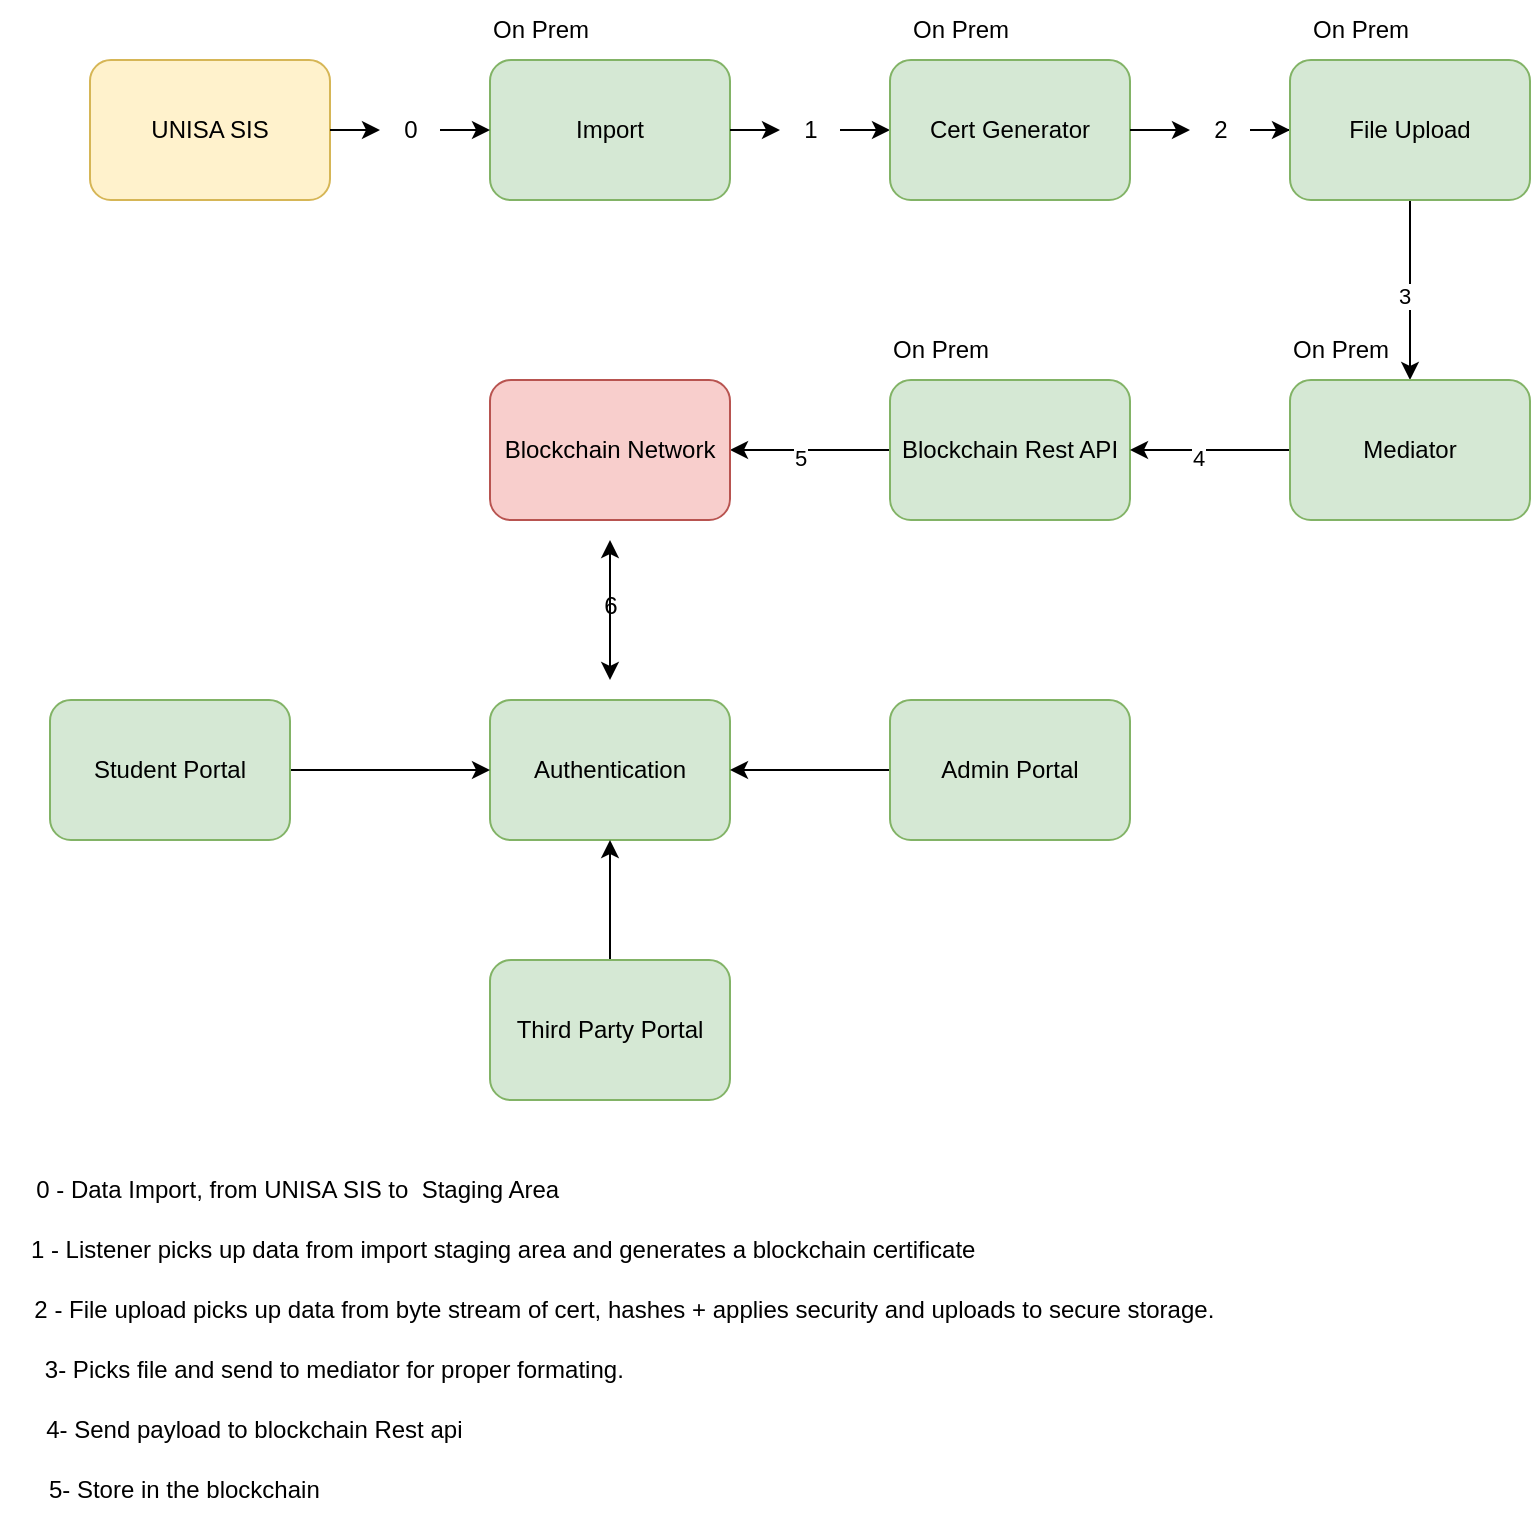 <mxfile version="25.0.0">
  <diagram name="Page-1" id="FtJa1fgnbFhqQgO1JibB">
    <mxGraphModel dx="1900" dy="557" grid="1" gridSize="10" guides="1" tooltips="1" connect="1" arrows="1" fold="1" page="1" pageScale="1" pageWidth="850" pageHeight="1100" math="0" shadow="0">
      <root>
        <mxCell id="0" />
        <mxCell id="1" parent="0" />
        <mxCell id="k3ovCwQThVza27bVeW9s-9" style="edgeStyle=orthogonalEdgeStyle;rounded=0;orthogonalLoop=1;jettySize=auto;html=1;" edge="1" parent="1" source="k3ovCwQThVza27bVeW9s-10" target="k3ovCwQThVza27bVeW9s-8">
          <mxGeometry relative="1" as="geometry" />
        </mxCell>
        <mxCell id="k3ovCwQThVza27bVeW9s-1" value="Import" style="rounded=1;whiteSpace=wrap;html=1;fillColor=#d5e8d4;strokeColor=#82b366;" vertex="1" parent="1">
          <mxGeometry x="240" y="40" width="120" height="70" as="geometry" />
        </mxCell>
        <mxCell id="k3ovCwQThVza27bVeW9s-5" style="edgeStyle=orthogonalEdgeStyle;rounded=0;orthogonalLoop=1;jettySize=auto;html=1;" edge="1" parent="1" source="k3ovCwQThVza27bVeW9s-6" target="k3ovCwQThVza27bVeW9s-1">
          <mxGeometry relative="1" as="geometry" />
        </mxCell>
        <mxCell id="k3ovCwQThVza27bVeW9s-2" value="UNISA SIS" style="rounded=1;whiteSpace=wrap;html=1;fillColor=#fff2cc;strokeColor=#d6b656;" vertex="1" parent="1">
          <mxGeometry x="40" y="40" width="120" height="70" as="geometry" />
        </mxCell>
        <mxCell id="k3ovCwQThVza27bVeW9s-7" value="0 - Data Import, from UNISA SIS to&amp;nbsp; Staging Area&amp;nbsp;" style="text;html=1;align=center;verticalAlign=middle;resizable=0;points=[];autosize=1;strokeColor=none;fillColor=none;" vertex="1" parent="1">
          <mxGeometry x="5" y="590" width="280" height="30" as="geometry" />
        </mxCell>
        <mxCell id="k3ovCwQThVza27bVeW9s-16" style="edgeStyle=orthogonalEdgeStyle;rounded=0;orthogonalLoop=1;jettySize=auto;html=1;entryX=0;entryY=0.5;entryDx=0;entryDy=0;" edge="1" parent="1" source="k3ovCwQThVza27bVeW9s-17" target="k3ovCwQThVza27bVeW9s-12">
          <mxGeometry relative="1" as="geometry" />
        </mxCell>
        <mxCell id="k3ovCwQThVza27bVeW9s-8" value="Cert Generator" style="rounded=1;whiteSpace=wrap;html=1;fillColor=#d5e8d4;strokeColor=#82b366;" vertex="1" parent="1">
          <mxGeometry x="440" y="40" width="120" height="70" as="geometry" />
        </mxCell>
        <mxCell id="k3ovCwQThVza27bVeW9s-11" value="&amp;nbsp; &amp;nbsp; 1 - Listener picks up data from import staging area and generates a blockchain certificate&lt;span style=&quot;white-space: pre;&quot;&gt;&#x9;&lt;/span&gt;" style="text;html=1;align=center;verticalAlign=middle;resizable=0;points=[];autosize=1;strokeColor=none;fillColor=none;" vertex="1" parent="1">
          <mxGeometry x="-5" y="620" width="510" height="30" as="geometry" />
        </mxCell>
        <mxCell id="k3ovCwQThVza27bVeW9s-26" style="edgeStyle=orthogonalEdgeStyle;rounded=0;orthogonalLoop=1;jettySize=auto;html=1;entryX=0.5;entryY=0;entryDx=0;entryDy=0;" edge="1" parent="1" source="k3ovCwQThVza27bVeW9s-12" target="k3ovCwQThVza27bVeW9s-25">
          <mxGeometry relative="1" as="geometry" />
        </mxCell>
        <mxCell id="k3ovCwQThVza27bVeW9s-27" value="3" style="edgeLabel;html=1;align=center;verticalAlign=middle;resizable=0;points=[];" vertex="1" connectable="0" parent="k3ovCwQThVza27bVeW9s-26">
          <mxGeometry x="0.058" y="-3" relative="1" as="geometry">
            <mxPoint as="offset" />
          </mxGeometry>
        </mxCell>
        <mxCell id="k3ovCwQThVza27bVeW9s-12" value="File Upload" style="rounded=1;whiteSpace=wrap;html=1;fillColor=#d5e8d4;strokeColor=#82b366;" vertex="1" parent="1">
          <mxGeometry x="640" y="40" width="120" height="70" as="geometry" />
        </mxCell>
        <mxCell id="k3ovCwQThVza27bVeW9s-19" value="&amp;nbsp; &amp;nbsp; 2 - File upload picks up data from byte stream of cert, hashes + applies security and uploads to secure storage." style="text;html=1;align=center;verticalAlign=middle;resizable=0;points=[];autosize=1;strokeColor=none;fillColor=none;" vertex="1" parent="1">
          <mxGeometry x="-5" y="650" width="610" height="30" as="geometry" />
        </mxCell>
        <mxCell id="k3ovCwQThVza27bVeW9s-21" value="" style="edgeStyle=orthogonalEdgeStyle;rounded=0;orthogonalLoop=1;jettySize=auto;html=1;entryX=0;entryY=0.5;entryDx=0;entryDy=0;" edge="1" parent="1" source="k3ovCwQThVza27bVeW9s-8" target="k3ovCwQThVza27bVeW9s-17">
          <mxGeometry relative="1" as="geometry">
            <mxPoint x="560" y="75" as="sourcePoint" />
            <mxPoint x="640" y="75" as="targetPoint" />
          </mxGeometry>
        </mxCell>
        <mxCell id="k3ovCwQThVza27bVeW9s-17" value="2" style="text;html=1;align=center;verticalAlign=middle;resizable=0;points=[];autosize=1;strokeColor=none;fillColor=none;" vertex="1" parent="1">
          <mxGeometry x="590" y="60" width="30" height="30" as="geometry" />
        </mxCell>
        <mxCell id="k3ovCwQThVza27bVeW9s-22" value="" style="edgeStyle=orthogonalEdgeStyle;rounded=0;orthogonalLoop=1;jettySize=auto;html=1;" edge="1" parent="1" source="k3ovCwQThVza27bVeW9s-1" target="k3ovCwQThVza27bVeW9s-10">
          <mxGeometry relative="1" as="geometry">
            <mxPoint x="360" y="75" as="sourcePoint" />
            <mxPoint x="440" y="75" as="targetPoint" />
          </mxGeometry>
        </mxCell>
        <mxCell id="k3ovCwQThVza27bVeW9s-10" value="1" style="text;html=1;align=center;verticalAlign=middle;resizable=0;points=[];autosize=1;strokeColor=none;fillColor=none;" vertex="1" parent="1">
          <mxGeometry x="385" y="60" width="30" height="30" as="geometry" />
        </mxCell>
        <mxCell id="k3ovCwQThVza27bVeW9s-23" value="" style="edgeStyle=orthogonalEdgeStyle;rounded=0;orthogonalLoop=1;jettySize=auto;html=1;" edge="1" parent="1" source="k3ovCwQThVza27bVeW9s-2" target="k3ovCwQThVza27bVeW9s-6">
          <mxGeometry relative="1" as="geometry">
            <mxPoint x="160" y="75" as="sourcePoint" />
            <mxPoint x="240" y="75" as="targetPoint" />
          </mxGeometry>
        </mxCell>
        <mxCell id="k3ovCwQThVza27bVeW9s-6" value="0" style="text;html=1;align=center;verticalAlign=middle;resizable=0;points=[];autosize=1;strokeColor=none;fillColor=none;" vertex="1" parent="1">
          <mxGeometry x="185" y="60" width="30" height="30" as="geometry" />
        </mxCell>
        <mxCell id="k3ovCwQThVza27bVeW9s-35" style="edgeStyle=orthogonalEdgeStyle;rounded=0;orthogonalLoop=1;jettySize=auto;html=1;entryX=1;entryY=0.5;entryDx=0;entryDy=0;" edge="1" parent="1" source="k3ovCwQThVza27bVeW9s-24" target="k3ovCwQThVza27bVeW9s-34">
          <mxGeometry relative="1" as="geometry" />
        </mxCell>
        <mxCell id="k3ovCwQThVza27bVeW9s-36" value="5" style="edgeLabel;html=1;align=center;verticalAlign=middle;resizable=0;points=[];" vertex="1" connectable="0" parent="k3ovCwQThVza27bVeW9s-35">
          <mxGeometry x="0.14" y="4" relative="1" as="geometry">
            <mxPoint as="offset" />
          </mxGeometry>
        </mxCell>
        <mxCell id="k3ovCwQThVza27bVeW9s-24" value="Blockchain Rest API" style="rounded=1;whiteSpace=wrap;html=1;fillColor=#d5e8d4;strokeColor=#82b366;" vertex="1" parent="1">
          <mxGeometry x="440" y="200" width="120" height="70" as="geometry" />
        </mxCell>
        <mxCell id="k3ovCwQThVza27bVeW9s-29" style="edgeStyle=orthogonalEdgeStyle;rounded=0;orthogonalLoop=1;jettySize=auto;html=1;entryX=1;entryY=0.5;entryDx=0;entryDy=0;" edge="1" parent="1" source="k3ovCwQThVza27bVeW9s-25" target="k3ovCwQThVza27bVeW9s-24">
          <mxGeometry relative="1" as="geometry" />
        </mxCell>
        <mxCell id="k3ovCwQThVza27bVeW9s-30" value="4" style="edgeLabel;html=1;align=center;verticalAlign=middle;resizable=0;points=[];" vertex="1" connectable="0" parent="k3ovCwQThVza27bVeW9s-29">
          <mxGeometry x="0.165" y="4" relative="1" as="geometry">
            <mxPoint as="offset" />
          </mxGeometry>
        </mxCell>
        <mxCell id="k3ovCwQThVza27bVeW9s-25" value="Mediator" style="rounded=1;whiteSpace=wrap;html=1;fillColor=#d5e8d4;strokeColor=#82b366;" vertex="1" parent="1">
          <mxGeometry x="640" y="200" width="120" height="70" as="geometry" />
        </mxCell>
        <mxCell id="k3ovCwQThVza27bVeW9s-28" value="&amp;nbsp; &amp;nbsp; 3- Picks file and send to mediator for proper formating." style="text;html=1;align=center;verticalAlign=middle;resizable=0;points=[];autosize=1;strokeColor=none;fillColor=none;" vertex="1" parent="1">
          <mxGeometry x="-5" y="680" width="320" height="30" as="geometry" />
        </mxCell>
        <mxCell id="k3ovCwQThVza27bVeW9s-33" value="&amp;nbsp; &amp;nbsp; 4- Send payload to blockchain Rest api" style="text;html=1;align=center;verticalAlign=middle;resizable=0;points=[];autosize=1;strokeColor=none;fillColor=none;" vertex="1" parent="1">
          <mxGeometry x="-5" y="710" width="240" height="30" as="geometry" />
        </mxCell>
        <mxCell id="k3ovCwQThVza27bVeW9s-34" value="Blockchain Network" style="rounded=1;whiteSpace=wrap;html=1;fillColor=#f8cecc;strokeColor=#b85450;" vertex="1" parent="1">
          <mxGeometry x="240" y="200" width="120" height="70" as="geometry" />
        </mxCell>
        <mxCell id="k3ovCwQThVza27bVeW9s-37" value="&amp;nbsp; &amp;nbsp; 5- Store in the blockchain" style="text;html=1;align=center;verticalAlign=middle;resizable=0;points=[];autosize=1;strokeColor=none;fillColor=none;" vertex="1" parent="1">
          <mxGeometry x="-5" y="740" width="170" height="30" as="geometry" />
        </mxCell>
        <mxCell id="k3ovCwQThVza27bVeW9s-38" value="On Prem" style="text;html=1;align=center;verticalAlign=middle;resizable=0;points=[];autosize=1;strokeColor=none;fillColor=none;" vertex="1" parent="1">
          <mxGeometry x="230" y="10" width="70" height="30" as="geometry" />
        </mxCell>
        <mxCell id="k3ovCwQThVza27bVeW9s-40" value="On Prem" style="text;html=1;align=center;verticalAlign=middle;resizable=0;points=[];autosize=1;strokeColor=none;fillColor=none;" vertex="1" parent="1">
          <mxGeometry x="440" y="10" width="70" height="30" as="geometry" />
        </mxCell>
        <mxCell id="k3ovCwQThVza27bVeW9s-41" value="On Prem" style="text;html=1;align=center;verticalAlign=middle;resizable=0;points=[];autosize=1;strokeColor=none;fillColor=none;" vertex="1" parent="1">
          <mxGeometry x="640" y="10" width="70" height="30" as="geometry" />
        </mxCell>
        <mxCell id="k3ovCwQThVza27bVeW9s-42" value="On Prem" style="text;html=1;align=center;verticalAlign=middle;resizable=0;points=[];autosize=1;strokeColor=none;fillColor=none;" vertex="1" parent="1">
          <mxGeometry x="630" y="170" width="70" height="30" as="geometry" />
        </mxCell>
        <mxCell id="k3ovCwQThVza27bVeW9s-43" value="On Prem" style="text;html=1;align=center;verticalAlign=middle;resizable=0;points=[];autosize=1;strokeColor=none;fillColor=none;" vertex="1" parent="1">
          <mxGeometry x="430" y="170" width="70" height="30" as="geometry" />
        </mxCell>
        <mxCell id="k3ovCwQThVza27bVeW9s-44" value="Authentication" style="rounded=1;whiteSpace=wrap;html=1;fillColor=#d5e8d4;strokeColor=#82b366;" vertex="1" parent="1">
          <mxGeometry x="240" y="360" width="120" height="70" as="geometry" />
        </mxCell>
        <mxCell id="k3ovCwQThVza27bVeW9s-49" value="" style="endArrow=classic;startArrow=classic;html=1;rounded=0;" edge="1" parent="1">
          <mxGeometry width="50" height="50" relative="1" as="geometry">
            <mxPoint x="300" y="350" as="sourcePoint" />
            <mxPoint x="300" y="280" as="targetPoint" />
          </mxGeometry>
        </mxCell>
        <mxCell id="k3ovCwQThVza27bVeW9s-51" value="" style="edgeStyle=orthogonalEdgeStyle;rounded=0;orthogonalLoop=1;jettySize=auto;html=1;" edge="1" parent="1" source="k3ovCwQThVza27bVeW9s-50" target="k3ovCwQThVza27bVeW9s-44">
          <mxGeometry relative="1" as="geometry" />
        </mxCell>
        <mxCell id="k3ovCwQThVza27bVeW9s-50" value="Student Portal" style="rounded=1;whiteSpace=wrap;html=1;fillColor=#d5e8d4;strokeColor=#82b366;" vertex="1" parent="1">
          <mxGeometry x="20" y="360" width="120" height="70" as="geometry" />
        </mxCell>
        <mxCell id="k3ovCwQThVza27bVeW9s-53" style="edgeStyle=orthogonalEdgeStyle;rounded=0;orthogonalLoop=1;jettySize=auto;html=1;entryX=0.5;entryY=1;entryDx=0;entryDy=0;" edge="1" parent="1" source="k3ovCwQThVza27bVeW9s-52" target="k3ovCwQThVza27bVeW9s-44">
          <mxGeometry relative="1" as="geometry">
            <mxPoint x="300" y="440" as="targetPoint" />
          </mxGeometry>
        </mxCell>
        <mxCell id="k3ovCwQThVza27bVeW9s-52" value="Third Party Portal" style="rounded=1;whiteSpace=wrap;html=1;fillColor=#d5e8d4;strokeColor=#82b366;" vertex="1" parent="1">
          <mxGeometry x="240" y="490" width="120" height="70" as="geometry" />
        </mxCell>
        <mxCell id="k3ovCwQThVza27bVeW9s-55" style="edgeStyle=orthogonalEdgeStyle;rounded=0;orthogonalLoop=1;jettySize=auto;html=1;entryX=1;entryY=0.5;entryDx=0;entryDy=0;" edge="1" parent="1" source="k3ovCwQThVza27bVeW9s-54" target="k3ovCwQThVza27bVeW9s-44">
          <mxGeometry relative="1" as="geometry" />
        </mxCell>
        <mxCell id="k3ovCwQThVza27bVeW9s-54" value="Admin Portal" style="rounded=1;whiteSpace=wrap;html=1;fillColor=#d5e8d4;strokeColor=#82b366;" vertex="1" parent="1">
          <mxGeometry x="440" y="360" width="120" height="70" as="geometry" />
        </mxCell>
        <mxCell id="k3ovCwQThVza27bVeW9s-56" value="6" style="text;html=1;align=center;verticalAlign=middle;resizable=0;points=[];autosize=1;strokeColor=none;fillColor=none;" vertex="1" parent="1">
          <mxGeometry x="285" y="298" width="30" height="30" as="geometry" />
        </mxCell>
      </root>
    </mxGraphModel>
  </diagram>
</mxfile>
